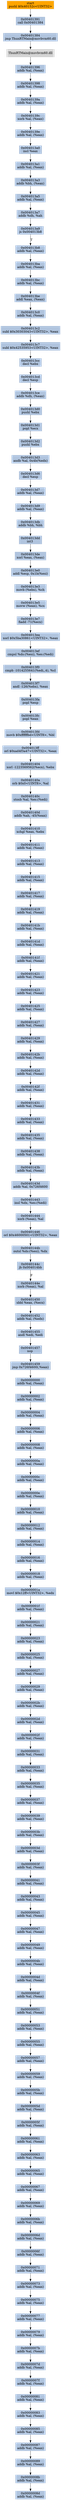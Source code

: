 digraph G {
node[shape=rectangle,style=filled,fillcolor=lightsteelblue,color=lightsteelblue]
bgcolor="transparent"
a0x0040138cpushl_0x40152cUINT32[label="start\npushl $0x40152c<UINT32>",color="lightgrey",fillcolor="orange"];
a0x00401391call_0x00401384[label="0x00401391\ncall 0x00401384"];
a0x00401384jmp_ThunRTMain_msvbvm60_dll[label="0x00401384\njmp ThunRTMain@msvbvm60.dll"];
ThunRTMain_msvbvm60_dll[label="ThunRTMain@msvbvm60.dll",color="lightgrey",fillcolor="lightgrey"];
a0x00401396addb_al_eax_[label="0x00401396\naddb %al, (%eax)"];
a0x00401398addb_al_eax_[label="0x00401398\naddb %al, (%eax)"];
a0x0040139aaddb_al_eax_[label="0x0040139a\naddb %al, (%eax)"];
a0x0040139cxorb_al_eax_[label="0x0040139c\nxorb %al, (%eax)"];
a0x0040139eaddb_al_eax_[label="0x0040139e\naddb %al, (%eax)"];
a0x004013a0incl_eax[label="0x004013a0\nincl %eax"];
a0x004013a1addb_al_eax_[label="0x004013a1\naddb %al, (%eax)"];
a0x004013a3addb_bh_eax_[label="0x004013a3\naddb %bh, (%eax)"];
a0x004013a5addb_al_eax_[label="0x004013a5\naddb %al, (%eax)"];
a0x004013a7addb_dh_ah[label="0x004013a7\naddb %dh, %ah"];
a0x004013a9js_0x004013b8[label="0x004013a9\njs 0x004013b8"];
a0x004013b8addb_al_eax_[label="0x004013b8\naddb %al, (%eax)"];
a0x004013baaddb_al_eax_[label="0x004013ba\naddb %al, (%eax)"];
a0x004013bcaddb_al_eax_[label="0x004013bc\naddb %al, (%eax)"];
a0x004013beaddl_eax_eax_[label="0x004013be\naddl %eax, (%eax)"];
a0x004013c0addb_al_eax_[label="0x004013c0\naddb %al, (%eax)"];
a0x004013c2subl_0x30303043UINT32_eax[label="0x004013c2\nsubl $0x30303043<UINT32>, %eax"];
a0x004013c7subl_0x42535953UINT32_eax[label="0x004013c7\nsubl $0x42535953<UINT32>, %eax"];
a0x004013ccdecl_ebx[label="0x004013cc\ndecl %ebx"];
a0x004013cddecl_esp[label="0x004013cd\ndecl %esp"];
a0x004013ceaddb_dh_eax_[label="0x004013ce\naddb %dh, (%eax)"];
a0x004013d0pushl_ebx[label="0x004013d0\npushl %ebx"];
a0x004013d1popl_ecx[label="0x004013d1\npopl %ecx"];
a0x004013d2pushl_ebx[label="0x004013d2\npushl %ebx"];
a0x004013d3andb_al_0x4bedx_[label="0x004013d3\nandb %al, 0x4b(%edx)"];
a0x004013d6decl_esp[label="0x004013d6\ndecl %esp"];
a0x004013d7addb_al_eax_[label="0x004013d7\naddb %al, (%eax)"];
a0x004013d9addb_al_eax_[label="0x004013d9\naddb %al, (%eax)"];
a0x004013dbaddb_bh_bh[label="0x004013db\naddb %bh, %bh"];
a0x004013ddint3_[label="0x004013dd\nint3 "];
a0x004013dexorl_eax_eax_[label="0x004013de\nxorl %eax, (%eax)"];
a0x004013e0addl_esp_0x1besi_[label="0x004013e0\naddl %esp, 0x1b(%esi)"];
a0x004013e3movb_ebx__ch[label="0x004013e3\nmovb (%ebx), %ch"];
a0x004013e5movw_eax__cs[label="0x004013e5\nmovw (%eax), %cs"];
a0x004013e7fiadd__71ecx_[label="0x004013e7\nfiadd -71(%ecx)"];
a0x004013eaxorl_0x5ba30861UINT32_eax[label="0x004013ea\nxorl $0x5ba30861<UINT32>, %eax"];
a0x004013efcmpsl_ds_esi__es_edi_[label="0x004013ef\ncmpsl %ds:(%esi), %es:(%edi)"];
a0x004013f0cmpb__1014255641edi4__cl[label="0x004013f0\ncmpb -1014255641(%edi,,4), %cl"];
a0x004013f7andl__126ebx__eax[label="0x004013f7\nandl -126(%ebx), %eax"];
a0x004013fapopl_esp[label="0x004013fa\npopl %esp"];
a0x004013fcpopl_eax[label="0x004013fc\npopl %eax"];
a0x004013fdmovb_0xffffffbdUINT8_bl[label="0x004013fd\nmovb $0xffffffbd<UINT8>, %bl"];
a0x004013fforl_0xad4f3a47UINT32_eax[label="0x004013ff\norl $0xad4f3a47<UINT32>, %eax"];
a0x00401404xorl__1223569562ecx__ebx[label="0x00401404\nxorl -1223569562(%ecx), %ebx"];
a0x0040140aorb_0x0UINT8_al[label="0x0040140a\norb $0x0<UINT8>, %al"];
a0x0040140cstosb_al_es_edi_[label="0x0040140c\nstosb %al, %es:(%edi)"];
a0x0040140daddb_ah__45eax_[label="0x0040140d\naddb %ah, -45(%eax)"];
a0x00401410xchgl_eax_ebx[label="0x00401410\nxchgl %eax, %ebx"];
a0x00401411addb_al_eax_[label="0x00401411\naddb %al, (%eax)"];
a0x00401413addb_al_eax_[label="0x00401413\naddb %al, (%eax)"];
a0x00401415addb_al_eax_[label="0x00401415\naddb %al, (%eax)"];
a0x00401417addb_al_eax_[label="0x00401417\naddb %al, (%eax)"];
a0x00401419addb_al_eax_[label="0x00401419\naddb %al, (%eax)"];
a0x0040141baddb_al_eax_[label="0x0040141b\naddb %al, (%eax)"];
a0x0040141daddb_al_eax_[label="0x0040141d\naddb %al, (%eax)"];
a0x0040141faddb_al_eax_[label="0x0040141f\naddb %al, (%eax)"];
a0x00401421addb_al_eax_[label="0x00401421\naddb %al, (%eax)"];
a0x00401423addb_al_eax_[label="0x00401423\naddb %al, (%eax)"];
a0x00401425addb_al_eax_[label="0x00401425\naddb %al, (%eax)"];
a0x00401427addb_al_eax_[label="0x00401427\naddb %al, (%eax)"];
a0x00401429addb_al_eax_[label="0x00401429\naddb %al, (%eax)"];
a0x0040142baddb_al_eax_[label="0x0040142b\naddb %al, (%eax)"];
a0x0040142daddb_al_eax_[label="0x0040142d\naddb %al, (%eax)"];
a0x0040142faddb_al_eax_[label="0x0040142f\naddb %al, (%eax)"];
a0x00401431addb_al_eax_[label="0x00401431\naddb %al, (%eax)"];
a0x00401433addb_al_eax_[label="0x00401433\naddb %al, (%eax)"];
a0x00401435addb_al_eax_[label="0x00401435\naddb %al, (%eax)"];
a0x00401438addb_al_eax_[label="0x00401438\naddb %al, (%eax)"];
a0x0040143baddb_al_eax_[label="0x0040143b\naddb %al, (%eax)"];
a0x0040143daddb_al_0x726f4600[label="0x0040143d\naddb %al, 0x726f4600"];
a0x00401443insl_dx_es_edi_[label="0x00401443\ninsl %dx, %es:(%edi)"];
a0x00401444xorb_eax__al[label="0x00401444\nxorb (%eax), %al"];
a0x00401446orl_0x46000501UINT32_eax[label="0x00401446\norl $0x46000501<UINT32>, %eax"];
a0x0040144boutsl_ds_esi__dx[label="0x0040144b\noutsl %ds:(%esi), %dx"];
a0x0040144cjb_0x004014bb[label="0x0040144c\njb 0x004014bb"];
a0x0040144exorb_eax__al[label="0x0040144e\nxorb (%eax), %al"];
a0x00401450sbbl_eax_ecx_[label="0x00401450\nsbbl %eax, (%ecx)"];
a0x00401452addb_al_edx_[label="0x00401452\naddb %al, (%edx)"];
a0x00401455andl_edi_edi[label="0x00401455\nandl %edi, %edi"];
a0x00401457nop_[label="0x00401457\nnop "];
a0x00401459jmp_0x726f4600eax_[label="0x00401459\njmp 0x726f4600(,%eax)"];
a0x00000000addb_al_eax_[label="0x00000000\naddb %al, (%eax)"];
a0x00000002addb_al_eax_[label="0x00000002\naddb %al, (%eax)"];
a0x00000004addb_al_eax_[label="0x00000004\naddb %al, (%eax)"];
a0x00000006addb_al_eax_[label="0x00000006\naddb %al, (%eax)"];
a0x00000008addb_al_eax_[label="0x00000008\naddb %al, (%eax)"];
a0x0000000aaddb_al_eax_[label="0x0000000a\naddb %al, (%eax)"];
a0x0000000caddb_al_eax_[label="0x0000000c\naddb %al, (%eax)"];
a0x0000000eaddb_al_eax_[label="0x0000000e\naddb %al, (%eax)"];
a0x00000010addb_al_eax_[label="0x00000010\naddb %al, (%eax)"];
a0x00000012addb_al_eax_[label="0x00000012\naddb %al, (%eax)"];
a0x00000014addb_al_eax_[label="0x00000014\naddb %al, (%eax)"];
a0x00000016addb_al_eax_[label="0x00000016\naddb %al, (%eax)"];
a0x00000018addb_al_eax_[label="0x00000018\naddb %al, (%eax)"];
a0x0000001amovl_0x12ffUINT32_edx[label="0x0000001a\nmovl $0x12ff<UINT32>, %edx"];
a0x0000001faddb_al_eax_[label="0x0000001f\naddb %al, (%eax)"];
a0x00000021addb_al_eax_[label="0x00000021\naddb %al, (%eax)"];
a0x00000023addb_al_eax_[label="0x00000023\naddb %al, (%eax)"];
a0x00000025addb_al_eax_[label="0x00000025\naddb %al, (%eax)"];
a0x00000027addb_al_eax_[label="0x00000027\naddb %al, (%eax)"];
a0x00000029addb_al_eax_[label="0x00000029\naddb %al, (%eax)"];
a0x0000002baddb_al_eax_[label="0x0000002b\naddb %al, (%eax)"];
a0x0000002daddb_al_eax_[label="0x0000002d\naddb %al, (%eax)"];
a0x0000002faddb_al_eax_[label="0x0000002f\naddb %al, (%eax)"];
a0x00000031addb_al_eax_[label="0x00000031\naddb %al, (%eax)"];
a0x00000033addb_al_eax_[label="0x00000033\naddb %al, (%eax)"];
a0x00000035addb_al_eax_[label="0x00000035\naddb %al, (%eax)"];
a0x00000037addb_al_eax_[label="0x00000037\naddb %al, (%eax)"];
a0x00000039addb_al_eax_[label="0x00000039\naddb %al, (%eax)"];
a0x0000003baddb_al_eax_[label="0x0000003b\naddb %al, (%eax)"];
a0x0000003daddb_al_eax_[label="0x0000003d\naddb %al, (%eax)"];
a0x0000003faddb_al_eax_[label="0x0000003f\naddb %al, (%eax)"];
a0x00000041addb_al_eax_[label="0x00000041\naddb %al, (%eax)"];
a0x00000043addb_al_eax_[label="0x00000043\naddb %al, (%eax)"];
a0x00000045addb_al_eax_[label="0x00000045\naddb %al, (%eax)"];
a0x00000047addb_al_eax_[label="0x00000047\naddb %al, (%eax)"];
a0x00000049addb_al_eax_[label="0x00000049\naddb %al, (%eax)"];
a0x0000004baddb_al_eax_[label="0x0000004b\naddb %al, (%eax)"];
a0x0000004daddb_al_eax_[label="0x0000004d\naddb %al, (%eax)"];
a0x0000004faddb_al_eax_[label="0x0000004f\naddb %al, (%eax)"];
a0x00000051addb_al_eax_[label="0x00000051\naddb %al, (%eax)"];
a0x00000053addb_al_eax_[label="0x00000053\naddb %al, (%eax)"];
a0x00000055addb_al_eax_[label="0x00000055\naddb %al, (%eax)"];
a0x00000057addb_al_eax_[label="0x00000057\naddb %al, (%eax)"];
a0x00000059addb_al_eax_[label="0x00000059\naddb %al, (%eax)"];
a0x0000005baddb_al_eax_[label="0x0000005b\naddb %al, (%eax)"];
a0x0000005daddb_al_eax_[label="0x0000005d\naddb %al, (%eax)"];
a0x0000005faddb_al_eax_[label="0x0000005f\naddb %al, (%eax)"];
a0x00000061addb_al_eax_[label="0x00000061\naddb %al, (%eax)"];
a0x00000063addb_al_eax_[label="0x00000063\naddb %al, (%eax)"];
a0x00000065addb_al_eax_[label="0x00000065\naddb %al, (%eax)"];
a0x00000067addb_al_eax_[label="0x00000067\naddb %al, (%eax)"];
a0x00000069addb_al_eax_[label="0x00000069\naddb %al, (%eax)"];
a0x0000006baddb_al_eax_[label="0x0000006b\naddb %al, (%eax)"];
a0x0000006daddb_al_eax_[label="0x0000006d\naddb %al, (%eax)"];
a0x0000006faddb_al_eax_[label="0x0000006f\naddb %al, (%eax)"];
a0x00000071addb_al_eax_[label="0x00000071\naddb %al, (%eax)"];
a0x00000073addb_al_eax_[label="0x00000073\naddb %al, (%eax)"];
a0x00000075addb_al_eax_[label="0x00000075\naddb %al, (%eax)"];
a0x00000077addb_al_eax_[label="0x00000077\naddb %al, (%eax)"];
a0x00000079addb_al_eax_[label="0x00000079\naddb %al, (%eax)"];
a0x0000007baddb_al_eax_[label="0x0000007b\naddb %al, (%eax)"];
a0x0000007daddb_al_eax_[label="0x0000007d\naddb %al, (%eax)"];
a0x0000007faddb_al_eax_[label="0x0000007f\naddb %al, (%eax)"];
a0x00000081addb_al_eax_[label="0x00000081\naddb %al, (%eax)"];
a0x00000083addb_al_eax_[label="0x00000083\naddb %al, (%eax)"];
a0x00000085addb_al_eax_[label="0x00000085\naddb %al, (%eax)"];
a0x00000087addb_al_eax_[label="0x00000087\naddb %al, (%eax)"];
a0x00000089addb_al_eax_[label="0x00000089\naddb %al, (%eax)"];
a0x0000008baddb_al_eax_[label="0x0000008b\naddb %al, (%eax)"];
a0x0000008daddb_al_eax_[label="0x0000008d\naddb %al, (%eax)"];
a0x0040138cpushl_0x40152cUINT32 -> a0x00401391call_0x00401384 [color="#000000"];
a0x00401391call_0x00401384 -> a0x00401384jmp_ThunRTMain_msvbvm60_dll [color="#000000"];
a0x00401384jmp_ThunRTMain_msvbvm60_dll -> ThunRTMain_msvbvm60_dll [color="#000000"];
ThunRTMain_msvbvm60_dll -> a0x00401396addb_al_eax_ [color="#000000"];
a0x00401396addb_al_eax_ -> a0x00401398addb_al_eax_ [color="#000000"];
a0x00401398addb_al_eax_ -> a0x0040139aaddb_al_eax_ [color="#000000"];
a0x0040139aaddb_al_eax_ -> a0x0040139cxorb_al_eax_ [color="#000000"];
a0x0040139cxorb_al_eax_ -> a0x0040139eaddb_al_eax_ [color="#000000"];
a0x0040139eaddb_al_eax_ -> a0x004013a0incl_eax [color="#000000"];
a0x004013a0incl_eax -> a0x004013a1addb_al_eax_ [color="#000000"];
a0x004013a1addb_al_eax_ -> a0x004013a3addb_bh_eax_ [color="#000000"];
a0x004013a3addb_bh_eax_ -> a0x004013a5addb_al_eax_ [color="#000000"];
a0x004013a5addb_al_eax_ -> a0x004013a7addb_dh_ah [color="#000000"];
a0x004013a7addb_dh_ah -> a0x004013a9js_0x004013b8 [color="#000000"];
a0x004013a9js_0x004013b8 -> a0x004013b8addb_al_eax_ [color="#000000",label="T"];
a0x004013b8addb_al_eax_ -> a0x004013baaddb_al_eax_ [color="#000000"];
a0x004013baaddb_al_eax_ -> a0x004013bcaddb_al_eax_ [color="#000000"];
a0x004013bcaddb_al_eax_ -> a0x004013beaddl_eax_eax_ [color="#000000"];
a0x004013beaddl_eax_eax_ -> a0x004013c0addb_al_eax_ [color="#000000"];
a0x004013c0addb_al_eax_ -> a0x004013c2subl_0x30303043UINT32_eax [color="#000000"];
a0x004013c2subl_0x30303043UINT32_eax -> a0x004013c7subl_0x42535953UINT32_eax [color="#000000"];
a0x004013c7subl_0x42535953UINT32_eax -> a0x004013ccdecl_ebx [color="#000000"];
a0x004013ccdecl_ebx -> a0x004013cddecl_esp [color="#000000"];
a0x004013cddecl_esp -> a0x004013ceaddb_dh_eax_ [color="#000000"];
a0x004013ceaddb_dh_eax_ -> a0x004013d0pushl_ebx [color="#000000"];
a0x004013d0pushl_ebx -> a0x004013d1popl_ecx [color="#000000"];
a0x004013d1popl_ecx -> a0x004013d2pushl_ebx [color="#000000"];
a0x004013d2pushl_ebx -> a0x004013d3andb_al_0x4bedx_ [color="#000000"];
a0x004013d3andb_al_0x4bedx_ -> a0x004013d6decl_esp [color="#000000"];
a0x004013d6decl_esp -> a0x004013d7addb_al_eax_ [color="#000000"];
a0x004013d7addb_al_eax_ -> a0x004013d9addb_al_eax_ [color="#000000"];
a0x004013d9addb_al_eax_ -> a0x004013dbaddb_bh_bh [color="#000000"];
a0x004013dbaddb_bh_bh -> a0x004013ddint3_ [color="#000000"];
a0x004013ddint3_ -> a0x004013dexorl_eax_eax_ [color="#000000"];
a0x004013dexorl_eax_eax_ -> a0x004013e0addl_esp_0x1besi_ [color="#000000"];
a0x004013e0addl_esp_0x1besi_ -> a0x004013e3movb_ebx__ch [color="#000000"];
a0x004013e3movb_ebx__ch -> a0x004013e5movw_eax__cs [color="#000000"];
a0x004013e5movw_eax__cs -> a0x004013e7fiadd__71ecx_ [color="#000000"];
a0x004013e7fiadd__71ecx_ -> a0x004013eaxorl_0x5ba30861UINT32_eax [color="#000000"];
a0x004013eaxorl_0x5ba30861UINT32_eax -> a0x004013efcmpsl_ds_esi__es_edi_ [color="#000000"];
a0x004013efcmpsl_ds_esi__es_edi_ -> a0x004013f0cmpb__1014255641edi4__cl [color="#000000"];
a0x004013f0cmpb__1014255641edi4__cl -> a0x004013f7andl__126ebx__eax [color="#000000"];
a0x004013f7andl__126ebx__eax -> a0x004013fapopl_esp [color="#000000"];
a0x004013fapopl_esp -> a0x004013fcpopl_eax [color="#000000"];
a0x004013fcpopl_eax -> a0x004013fdmovb_0xffffffbdUINT8_bl [color="#000000"];
a0x004013fdmovb_0xffffffbdUINT8_bl -> a0x004013fforl_0xad4f3a47UINT32_eax [color="#000000"];
a0x004013fforl_0xad4f3a47UINT32_eax -> a0x00401404xorl__1223569562ecx__ebx [color="#000000"];
a0x00401404xorl__1223569562ecx__ebx -> a0x0040140aorb_0x0UINT8_al [color="#000000"];
a0x0040140aorb_0x0UINT8_al -> a0x0040140cstosb_al_es_edi_ [color="#000000"];
a0x0040140cstosb_al_es_edi_ -> a0x0040140daddb_ah__45eax_ [color="#000000"];
a0x0040140daddb_ah__45eax_ -> a0x00401410xchgl_eax_ebx [color="#000000"];
a0x00401410xchgl_eax_ebx -> a0x00401411addb_al_eax_ [color="#000000"];
a0x00401411addb_al_eax_ -> a0x00401413addb_al_eax_ [color="#000000"];
a0x00401413addb_al_eax_ -> a0x00401415addb_al_eax_ [color="#000000"];
a0x00401415addb_al_eax_ -> a0x00401417addb_al_eax_ [color="#000000"];
a0x00401417addb_al_eax_ -> a0x00401419addb_al_eax_ [color="#000000"];
a0x00401419addb_al_eax_ -> a0x0040141baddb_al_eax_ [color="#000000"];
a0x0040141baddb_al_eax_ -> a0x0040141daddb_al_eax_ [color="#000000"];
a0x0040141daddb_al_eax_ -> a0x0040141faddb_al_eax_ [color="#000000"];
a0x0040141faddb_al_eax_ -> a0x00401421addb_al_eax_ [color="#000000"];
a0x00401421addb_al_eax_ -> a0x00401423addb_al_eax_ [color="#000000"];
a0x00401423addb_al_eax_ -> a0x00401425addb_al_eax_ [color="#000000"];
a0x00401425addb_al_eax_ -> a0x00401427addb_al_eax_ [color="#000000"];
a0x00401427addb_al_eax_ -> a0x00401429addb_al_eax_ [color="#000000"];
a0x00401429addb_al_eax_ -> a0x0040142baddb_al_eax_ [color="#000000"];
a0x0040142baddb_al_eax_ -> a0x0040142daddb_al_eax_ [color="#000000"];
a0x0040142daddb_al_eax_ -> a0x0040142faddb_al_eax_ [color="#000000"];
a0x0040142faddb_al_eax_ -> a0x00401431addb_al_eax_ [color="#000000"];
a0x00401431addb_al_eax_ -> a0x00401433addb_al_eax_ [color="#000000"];
a0x00401433addb_al_eax_ -> a0x00401435addb_al_eax_ [color="#000000"];
a0x00401435addb_al_eax_ -> a0x00401438addb_al_eax_ [color="#000000"];
a0x00401438addb_al_eax_ -> a0x0040143baddb_al_eax_ [color="#000000"];
a0x0040143baddb_al_eax_ -> a0x0040143daddb_al_0x726f4600 [color="#000000"];
a0x0040143daddb_al_0x726f4600 -> a0x00401443insl_dx_es_edi_ [color="#000000"];
a0x00401443insl_dx_es_edi_ -> a0x00401444xorb_eax__al [color="#000000"];
a0x00401444xorb_eax__al -> a0x00401446orl_0x46000501UINT32_eax [color="#000000"];
a0x00401446orl_0x46000501UINT32_eax -> a0x0040144boutsl_ds_esi__dx [color="#000000"];
a0x0040144boutsl_ds_esi__dx -> a0x0040144cjb_0x004014bb [color="#000000"];
a0x0040144cjb_0x004014bb -> a0x0040144exorb_eax__al [color="#000000",label="F"];
a0x0040144exorb_eax__al -> a0x00401450sbbl_eax_ecx_ [color="#000000"];
a0x00401450sbbl_eax_ecx_ -> a0x00401452addb_al_edx_ [color="#000000"];
a0x00401452addb_al_edx_ -> a0x00401455andl_edi_edi [color="#000000"];
a0x00401455andl_edi_edi -> a0x00401457nop_ [color="#000000"];
a0x00401457nop_ -> a0x00401459jmp_0x726f4600eax_ [color="#000000"];
a0x00401459jmp_0x726f4600eax_ -> a0x00000000addb_al_eax_ [color="#000000"];
a0x00000000addb_al_eax_ -> a0x00000002addb_al_eax_ [color="#000000"];
a0x00000002addb_al_eax_ -> a0x00000004addb_al_eax_ [color="#000000"];
a0x00000004addb_al_eax_ -> a0x00000006addb_al_eax_ [color="#000000"];
a0x00000006addb_al_eax_ -> a0x00000008addb_al_eax_ [color="#000000"];
a0x00000008addb_al_eax_ -> a0x0000000aaddb_al_eax_ [color="#000000"];
a0x0000000aaddb_al_eax_ -> a0x0000000caddb_al_eax_ [color="#000000"];
a0x0000000caddb_al_eax_ -> a0x0000000eaddb_al_eax_ [color="#000000"];
a0x0000000eaddb_al_eax_ -> a0x00000010addb_al_eax_ [color="#000000"];
a0x00000010addb_al_eax_ -> a0x00000012addb_al_eax_ [color="#000000"];
a0x00000012addb_al_eax_ -> a0x00000014addb_al_eax_ [color="#000000"];
a0x00000014addb_al_eax_ -> a0x00000016addb_al_eax_ [color="#000000"];
a0x00000016addb_al_eax_ -> a0x00000018addb_al_eax_ [color="#000000"];
a0x00000018addb_al_eax_ -> a0x0000001amovl_0x12ffUINT32_edx [color="#000000"];
a0x0000001amovl_0x12ffUINT32_edx -> a0x0000001faddb_al_eax_ [color="#000000"];
a0x0000001faddb_al_eax_ -> a0x00000021addb_al_eax_ [color="#000000"];
a0x00000021addb_al_eax_ -> a0x00000023addb_al_eax_ [color="#000000"];
a0x00000023addb_al_eax_ -> a0x00000025addb_al_eax_ [color="#000000"];
a0x00000025addb_al_eax_ -> a0x00000027addb_al_eax_ [color="#000000"];
a0x00000027addb_al_eax_ -> a0x00000029addb_al_eax_ [color="#000000"];
a0x00000029addb_al_eax_ -> a0x0000002baddb_al_eax_ [color="#000000"];
a0x0000002baddb_al_eax_ -> a0x0000002daddb_al_eax_ [color="#000000"];
a0x0000002daddb_al_eax_ -> a0x0000002faddb_al_eax_ [color="#000000"];
a0x0000002faddb_al_eax_ -> a0x00000031addb_al_eax_ [color="#000000"];
a0x00000031addb_al_eax_ -> a0x00000033addb_al_eax_ [color="#000000"];
a0x00000033addb_al_eax_ -> a0x00000035addb_al_eax_ [color="#000000"];
a0x00000035addb_al_eax_ -> a0x00000037addb_al_eax_ [color="#000000"];
a0x00000037addb_al_eax_ -> a0x00000039addb_al_eax_ [color="#000000"];
a0x00000039addb_al_eax_ -> a0x0000003baddb_al_eax_ [color="#000000"];
a0x0000003baddb_al_eax_ -> a0x0000003daddb_al_eax_ [color="#000000"];
a0x0000003daddb_al_eax_ -> a0x0000003faddb_al_eax_ [color="#000000"];
a0x0000003faddb_al_eax_ -> a0x00000041addb_al_eax_ [color="#000000"];
a0x00000041addb_al_eax_ -> a0x00000043addb_al_eax_ [color="#000000"];
a0x00000043addb_al_eax_ -> a0x00000045addb_al_eax_ [color="#000000"];
a0x00000045addb_al_eax_ -> a0x00000047addb_al_eax_ [color="#000000"];
a0x00000047addb_al_eax_ -> a0x00000049addb_al_eax_ [color="#000000"];
a0x00000049addb_al_eax_ -> a0x0000004baddb_al_eax_ [color="#000000"];
a0x0000004baddb_al_eax_ -> a0x0000004daddb_al_eax_ [color="#000000"];
a0x0000004daddb_al_eax_ -> a0x0000004faddb_al_eax_ [color="#000000"];
a0x0000004faddb_al_eax_ -> a0x00000051addb_al_eax_ [color="#000000"];
a0x00000051addb_al_eax_ -> a0x00000053addb_al_eax_ [color="#000000"];
a0x00000053addb_al_eax_ -> a0x00000055addb_al_eax_ [color="#000000"];
a0x00000055addb_al_eax_ -> a0x00000057addb_al_eax_ [color="#000000"];
a0x00000057addb_al_eax_ -> a0x00000059addb_al_eax_ [color="#000000"];
a0x00000059addb_al_eax_ -> a0x0000005baddb_al_eax_ [color="#000000"];
a0x0000005baddb_al_eax_ -> a0x0000005daddb_al_eax_ [color="#000000"];
a0x0000005daddb_al_eax_ -> a0x0000005faddb_al_eax_ [color="#000000"];
a0x0000005faddb_al_eax_ -> a0x00000061addb_al_eax_ [color="#000000"];
a0x00000061addb_al_eax_ -> a0x00000063addb_al_eax_ [color="#000000"];
a0x00000063addb_al_eax_ -> a0x00000065addb_al_eax_ [color="#000000"];
a0x00000065addb_al_eax_ -> a0x00000067addb_al_eax_ [color="#000000"];
a0x00000067addb_al_eax_ -> a0x00000069addb_al_eax_ [color="#000000"];
a0x00000069addb_al_eax_ -> a0x0000006baddb_al_eax_ [color="#000000"];
a0x0000006baddb_al_eax_ -> a0x0000006daddb_al_eax_ [color="#000000"];
a0x0000006daddb_al_eax_ -> a0x0000006faddb_al_eax_ [color="#000000"];
a0x0000006faddb_al_eax_ -> a0x00000071addb_al_eax_ [color="#000000"];
a0x00000071addb_al_eax_ -> a0x00000073addb_al_eax_ [color="#000000"];
a0x00000073addb_al_eax_ -> a0x00000075addb_al_eax_ [color="#000000"];
a0x00000075addb_al_eax_ -> a0x00000077addb_al_eax_ [color="#000000"];
a0x00000077addb_al_eax_ -> a0x00000079addb_al_eax_ [color="#000000"];
a0x00000079addb_al_eax_ -> a0x0000007baddb_al_eax_ [color="#000000"];
a0x0000007baddb_al_eax_ -> a0x0000007daddb_al_eax_ [color="#000000"];
a0x0000007daddb_al_eax_ -> a0x0000007faddb_al_eax_ [color="#000000"];
a0x0000007faddb_al_eax_ -> a0x00000081addb_al_eax_ [color="#000000"];
a0x00000081addb_al_eax_ -> a0x00000083addb_al_eax_ [color="#000000"];
a0x00000083addb_al_eax_ -> a0x00000085addb_al_eax_ [color="#000000"];
a0x00000085addb_al_eax_ -> a0x00000087addb_al_eax_ [color="#000000"];
a0x00000087addb_al_eax_ -> a0x00000089addb_al_eax_ [color="#000000"];
a0x00000089addb_al_eax_ -> a0x0000008baddb_al_eax_ [color="#000000"];
a0x0000008baddb_al_eax_ -> a0x0000008daddb_al_eax_ [color="#000000"];
}

